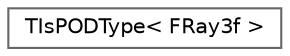 digraph "Graphical Class Hierarchy"
{
 // INTERACTIVE_SVG=YES
 // LATEX_PDF_SIZE
  bgcolor="transparent";
  edge [fontname=Helvetica,fontsize=10,labelfontname=Helvetica,labelfontsize=10];
  node [fontname=Helvetica,fontsize=10,shape=box,height=0.2,width=0.4];
  rankdir="LR";
  Node0 [id="Node000000",label="TIsPODType\< FRay3f \>",height=0.2,width=0.4,color="grey40", fillcolor="white", style="filled",URL="$db/d41/structTIsPODType_3_01FRay3f_01_4.html",tooltip=" "];
}
